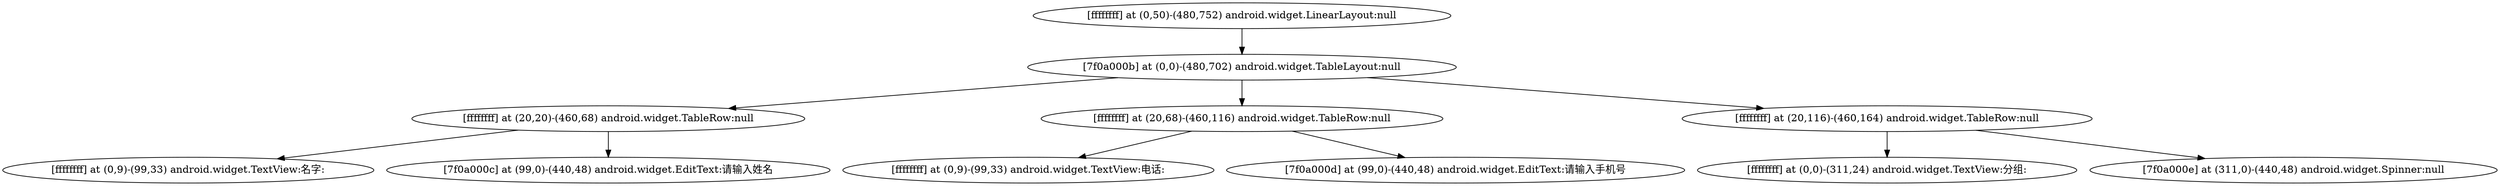 strict digraph G {
  1 [ label="[ffffffff] at (0,50)-(480,752) android.widget.LinearLayout:null" ];
  2 [ label="[7f0a000b] at (0,0)-(480,702) android.widget.TableLayout:null" ];
  3 [ label="[ffffffff] at (20,20)-(460,68) android.widget.TableRow:null" ];
  4 [ label="[ffffffff] at (0,9)-(99,33) android.widget.TextView:名字:" ];
  5 [ label="[7f0a000c] at (99,0)-(440,48) android.widget.EditText:请输入姓名" ];
  6 [ label="[ffffffff] at (20,68)-(460,116) android.widget.TableRow:null" ];
  7 [ label="[ffffffff] at (0,9)-(99,33) android.widget.TextView:电话:" ];
  8 [ label="[7f0a000d] at (99,0)-(440,48) android.widget.EditText:请输入手机号" ];
  9 [ label="[ffffffff] at (20,116)-(460,164) android.widget.TableRow:null" ];
  10 [ label="[ffffffff] at (0,0)-(311,24) android.widget.TextView:分组:" ];
  11 [ label="[7f0a000e] at (311,0)-(440,48) android.widget.Spinner:null" ];
  1 -> 2;
  2 -> 3;
  3 -> 4;
  3 -> 5;
  2 -> 6;
  6 -> 7;
  6 -> 8;
  2 -> 9;
  9 -> 10;
  9 -> 11;
}
